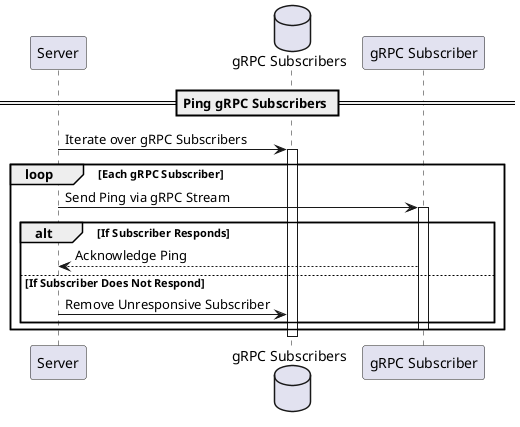 @startuml
participant "Server" as S
database "gRPC Subscribers" as GRPC
participant "gRPC Subscriber" as GS

== Ping gRPC Subscribers ==
S -> GRPC : Iterate over gRPC Subscribers
activate GRPC
loop Each gRPC Subscriber
    S -> GS : Send Ping via gRPC Stream
    activate GS
    alt If Subscriber Responds
        GS --> S : Acknowledge Ping
    else If Subscriber Does Not Respond
        S -> GRPC : Remove Unresponsive Subscriber
    end
    deactivate GS
end
deactivate GRPC
deactivate S
@enduml
